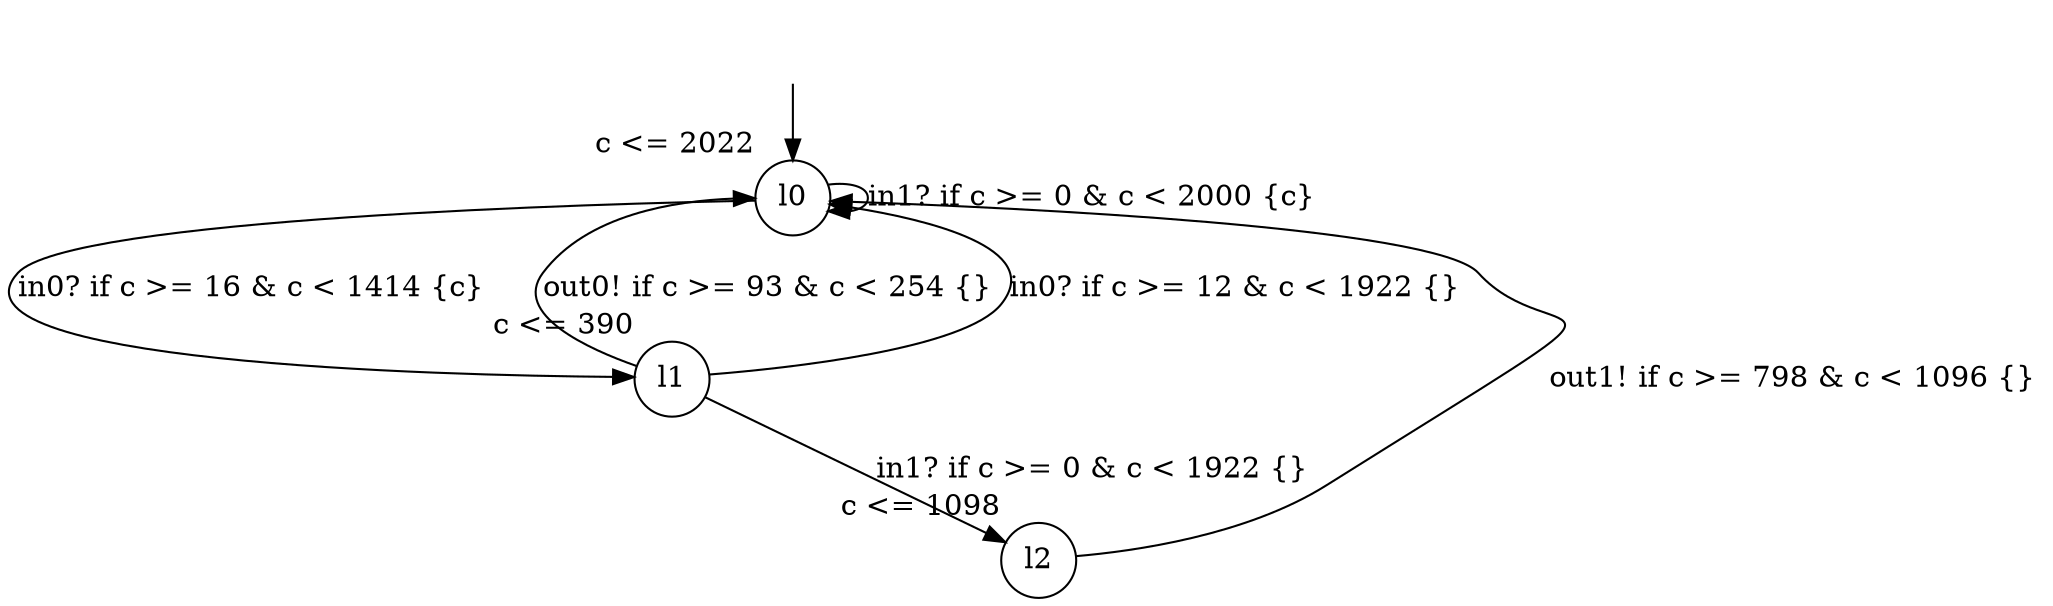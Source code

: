 digraph g {
__start0 [label="" shape="none"];
l0 [shape="circle" margin=0 label="l0", xlabel="c <= 2022"];
l1 [shape="circle" margin=0 label="l1", xlabel="c <= 390"];
l2 [shape="circle" margin=0 label="l2", xlabel="c <= 1098"];
l0 -> l1 [label="in0? if c >= 16 & c < 1414 {c} "];
l0 -> l0 [label="in1? if c >= 0 & c < 2000 {c} "];
l1 -> l2 [label="in1? if c >= 0 & c < 1922 {} "];
l1 -> l0 [label="out0! if c >= 93 & c < 254 {} "];
l1 -> l0 [label="in0? if c >= 12 & c < 1922 {} "];
l2 -> l0 [label="out1! if c >= 798 & c < 1096 {} "];
__start0 -> l0;
}
